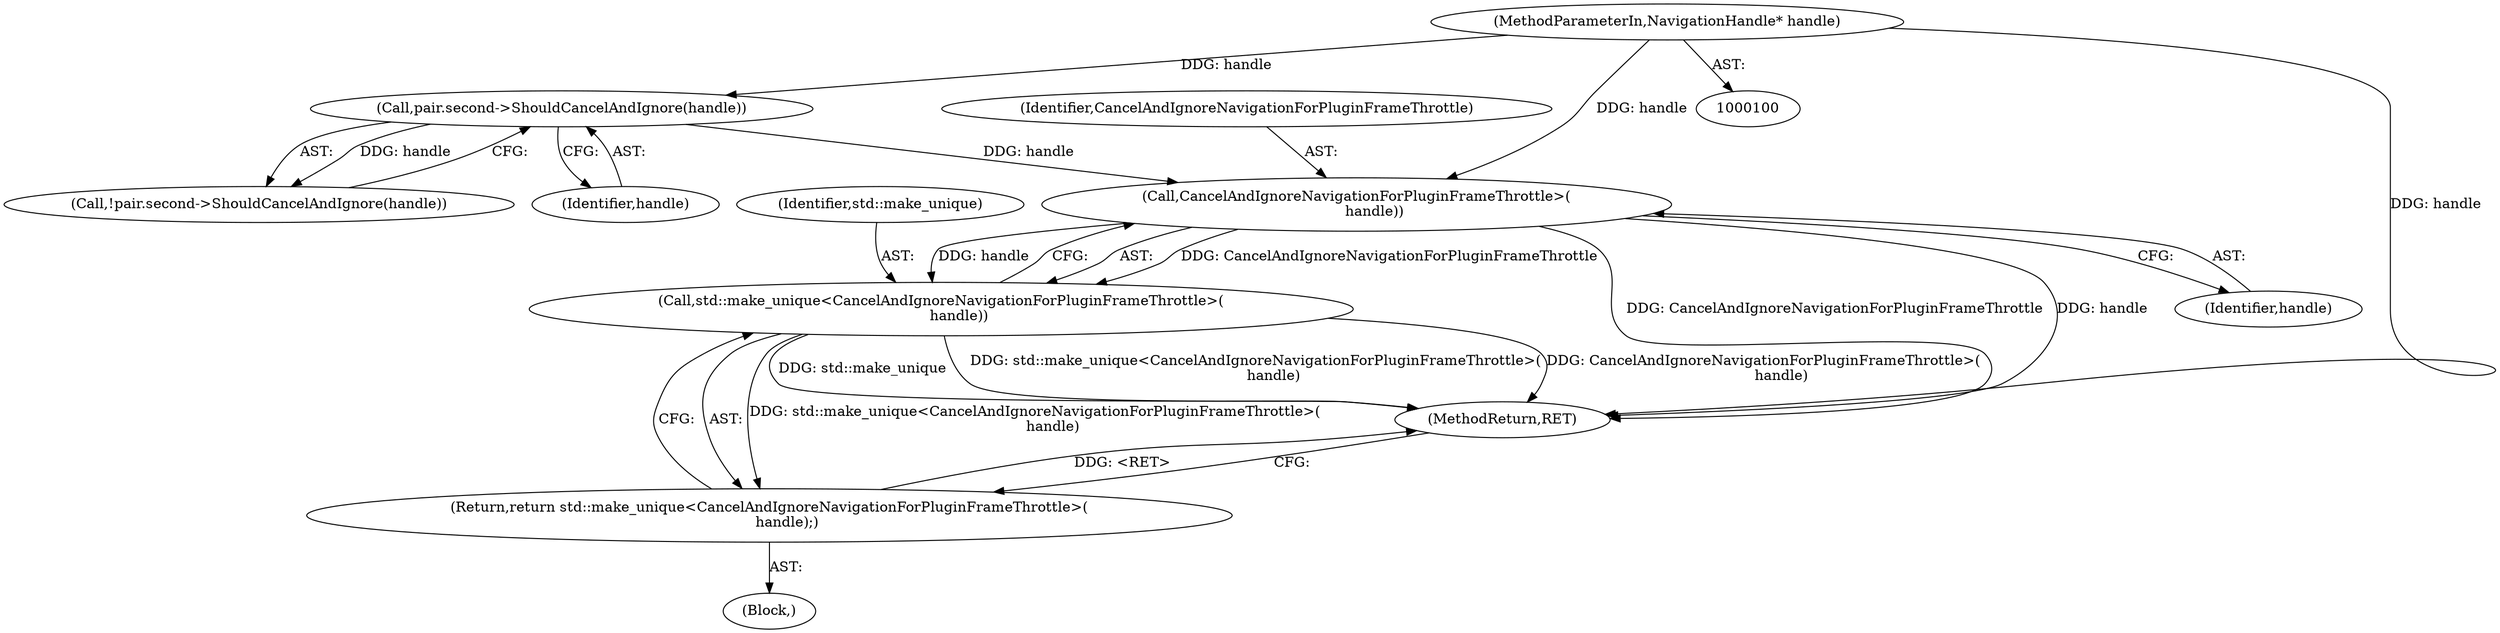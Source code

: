 digraph "1_Chrome_5bb223676defeba9c44a5ce42460c86e24561e73_8@pointer" {
"1000143" [label="(Call,CancelAndIgnoreNavigationForPluginFrameThrottle>(\n        handle))"];
"1000137" [label="(Call,pair.second->ShouldCancelAndIgnore(handle))"];
"1000101" [label="(MethodParameterIn,NavigationHandle* handle)"];
"1000141" [label="(Call,std::make_unique<CancelAndIgnoreNavigationForPluginFrameThrottle>(\n        handle))"];
"1000140" [label="(Return,return std::make_unique<CancelAndIgnoreNavigationForPluginFrameThrottle>(\n        handle);)"];
"1000144" [label="(Identifier,CancelAndIgnoreNavigationForPluginFrameThrottle)"];
"1000143" [label="(Call,CancelAndIgnoreNavigationForPluginFrameThrottle>(\n        handle))"];
"1000137" [label="(Call,pair.second->ShouldCancelAndIgnore(handle))"];
"1000140" [label="(Return,return std::make_unique<CancelAndIgnoreNavigationForPluginFrameThrottle>(\n        handle);)"];
"1000142" [label="(Identifier,std::make_unique)"];
"1000101" [label="(MethodParameterIn,NavigationHandle* handle)"];
"1000145" [label="(Identifier,handle)"];
"1000141" [label="(Call,std::make_unique<CancelAndIgnoreNavigationForPluginFrameThrottle>(\n        handle))"];
"1000138" [label="(Identifier,handle)"];
"1000134" [label="(Block,)"];
"1000148" [label="(MethodReturn,RET)"];
"1000136" [label="(Call,!pair.second->ShouldCancelAndIgnore(handle))"];
"1000143" -> "1000141"  [label="AST: "];
"1000143" -> "1000145"  [label="CFG: "];
"1000144" -> "1000143"  [label="AST: "];
"1000145" -> "1000143"  [label="AST: "];
"1000141" -> "1000143"  [label="CFG: "];
"1000143" -> "1000148"  [label="DDG: CancelAndIgnoreNavigationForPluginFrameThrottle"];
"1000143" -> "1000148"  [label="DDG: handle"];
"1000143" -> "1000141"  [label="DDG: CancelAndIgnoreNavigationForPluginFrameThrottle"];
"1000143" -> "1000141"  [label="DDG: handle"];
"1000137" -> "1000143"  [label="DDG: handle"];
"1000101" -> "1000143"  [label="DDG: handle"];
"1000137" -> "1000136"  [label="AST: "];
"1000137" -> "1000138"  [label="CFG: "];
"1000138" -> "1000137"  [label="AST: "];
"1000136" -> "1000137"  [label="CFG: "];
"1000137" -> "1000136"  [label="DDG: handle"];
"1000101" -> "1000137"  [label="DDG: handle"];
"1000101" -> "1000100"  [label="AST: "];
"1000101" -> "1000148"  [label="DDG: handle"];
"1000141" -> "1000140"  [label="AST: "];
"1000142" -> "1000141"  [label="AST: "];
"1000140" -> "1000141"  [label="CFG: "];
"1000141" -> "1000148"  [label="DDG: std::make_unique"];
"1000141" -> "1000148"  [label="DDG: std::make_unique<CancelAndIgnoreNavigationForPluginFrameThrottle>(\n        handle)"];
"1000141" -> "1000148"  [label="DDG: CancelAndIgnoreNavigationForPluginFrameThrottle>(\n        handle)"];
"1000141" -> "1000140"  [label="DDG: std::make_unique<CancelAndIgnoreNavigationForPluginFrameThrottle>(\n        handle)"];
"1000140" -> "1000134"  [label="AST: "];
"1000148" -> "1000140"  [label="CFG: "];
"1000140" -> "1000148"  [label="DDG: <RET>"];
}

